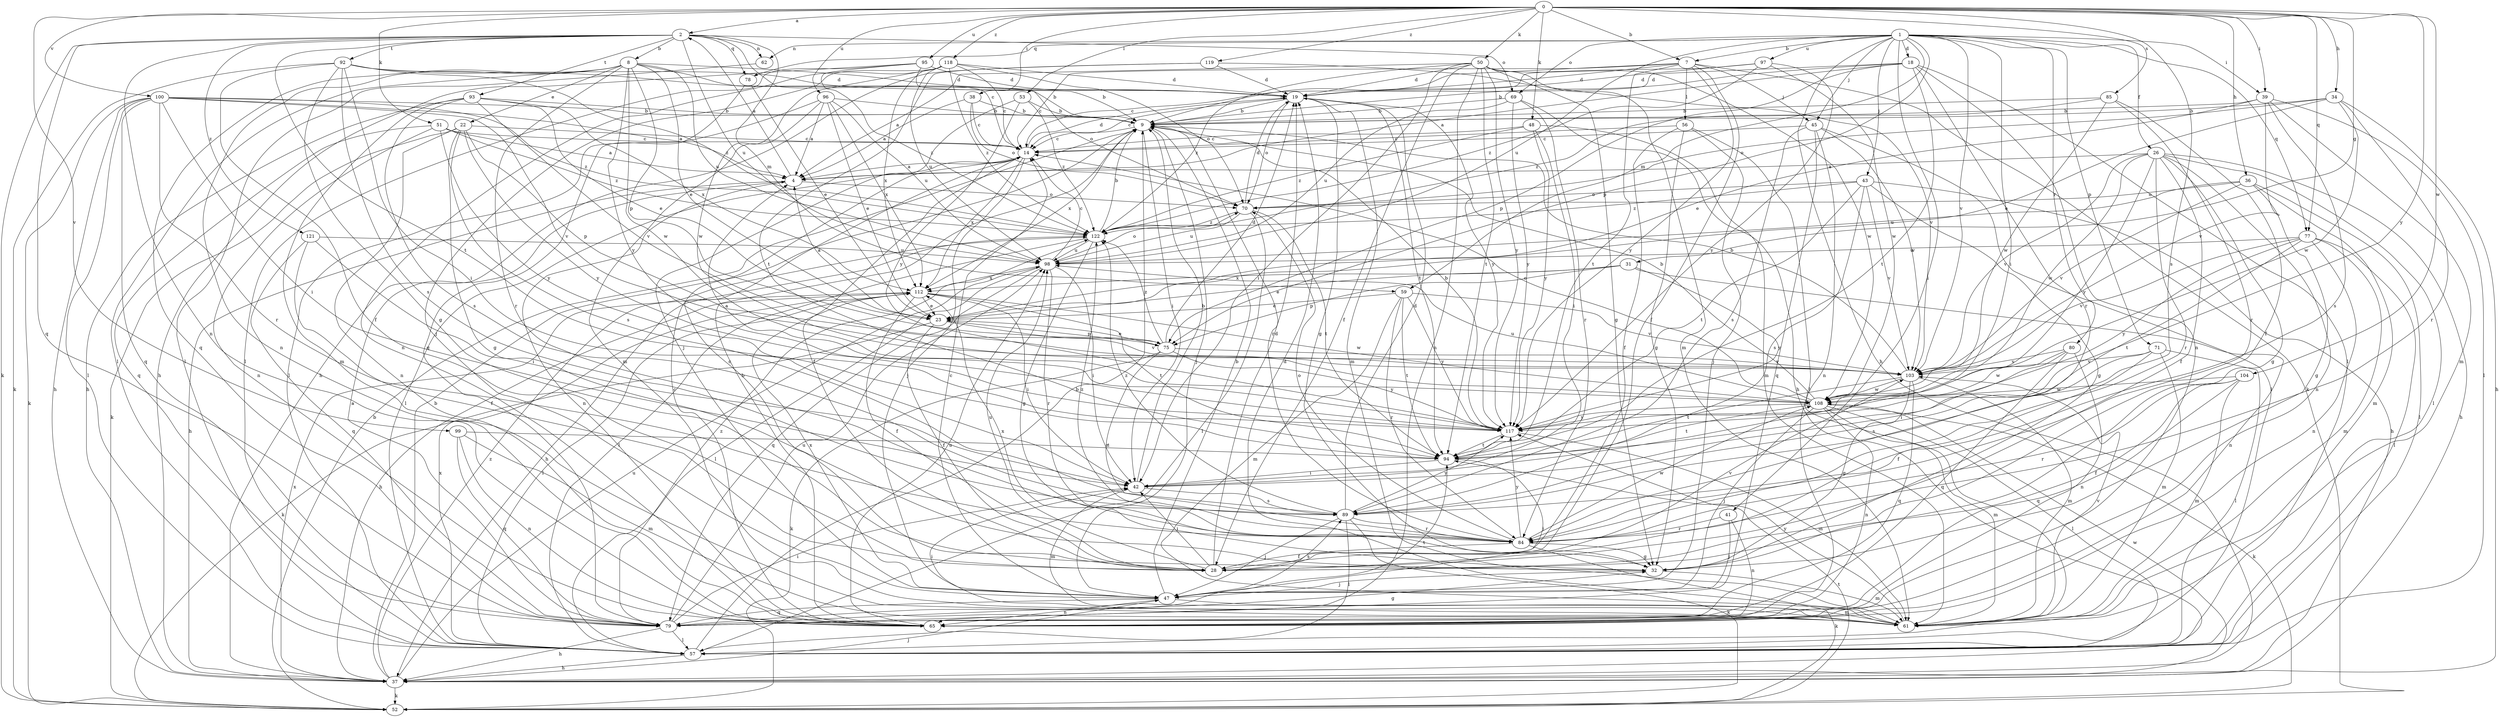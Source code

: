 strict digraph  {
0;
1;
2;
4;
7;
8;
9;
14;
18;
19;
22;
23;
26;
28;
31;
32;
34;
36;
37;
38;
39;
41;
42;
43;
45;
47;
48;
50;
51;
52;
53;
56;
57;
59;
61;
62;
65;
69;
70;
71;
75;
77;
78;
79;
80;
84;
85;
89;
92;
93;
94;
95;
96;
97;
98;
99;
100;
103;
104;
108;
112;
117;
118;
119;
121;
122;
0 -> 2  [label=a];
0 -> 7  [label=b];
0 -> 31  [label=g];
0 -> 34  [label=h];
0 -> 36  [label=h];
0 -> 38  [label=i];
0 -> 39  [label=i];
0 -> 48  [label=k];
0 -> 50  [label=k];
0 -> 51  [label=k];
0 -> 53  [label=l];
0 -> 77  [label=q];
0 -> 85  [label=s];
0 -> 89  [label=s];
0 -> 95  [label=u];
0 -> 96  [label=u];
0 -> 99  [label=v];
0 -> 100  [label=v];
0 -> 104  [label=w];
0 -> 117  [label=y];
0 -> 118  [label=z];
0 -> 119  [label=z];
1 -> 7  [label=b];
1 -> 18  [label=d];
1 -> 26  [label=f];
1 -> 37  [label=h];
1 -> 39  [label=i];
1 -> 41  [label=i];
1 -> 42  [label=i];
1 -> 43  [label=j];
1 -> 45  [label=j];
1 -> 59  [label=m];
1 -> 62  [label=n];
1 -> 69  [label=o];
1 -> 71  [label=p];
1 -> 75  [label=p];
1 -> 77  [label=q];
1 -> 78  [label=q];
1 -> 80  [label=r];
1 -> 97  [label=u];
1 -> 98  [label=u];
1 -> 103  [label=v];
2 -> 8  [label=b];
2 -> 14  [label=c];
2 -> 52  [label=k];
2 -> 59  [label=m];
2 -> 62  [label=n];
2 -> 65  [label=n];
2 -> 69  [label=o];
2 -> 78  [label=q];
2 -> 79  [label=q];
2 -> 92  [label=t];
2 -> 93  [label=t];
2 -> 94  [label=t];
2 -> 98  [label=u];
2 -> 121  [label=z];
4 -> 2  [label=a];
4 -> 37  [label=h];
4 -> 65  [label=n];
4 -> 70  [label=o];
7 -> 9  [label=b];
7 -> 14  [label=c];
7 -> 19  [label=d];
7 -> 28  [label=f];
7 -> 45  [label=j];
7 -> 52  [label=k];
7 -> 56  [label=l];
7 -> 94  [label=t];
7 -> 117  [label=y];
8 -> 19  [label=d];
8 -> 22  [label=e];
8 -> 23  [label=e];
8 -> 57  [label=l];
8 -> 65  [label=n];
8 -> 70  [label=o];
8 -> 75  [label=p];
8 -> 79  [label=q];
8 -> 84  [label=r];
8 -> 98  [label=u];
8 -> 108  [label=w];
8 -> 117  [label=y];
9 -> 14  [label=c];
9 -> 42  [label=i];
9 -> 47  [label=j];
9 -> 84  [label=r];
9 -> 112  [label=x];
14 -> 4  [label=a];
14 -> 19  [label=d];
14 -> 28  [label=f];
14 -> 47  [label=j];
14 -> 57  [label=l];
14 -> 112  [label=x];
18 -> 4  [label=a];
18 -> 9  [label=b];
18 -> 19  [label=d];
18 -> 57  [label=l];
18 -> 65  [label=n];
18 -> 75  [label=p];
18 -> 84  [label=r];
18 -> 94  [label=t];
19 -> 9  [label=b];
19 -> 14  [label=c];
19 -> 32  [label=g];
19 -> 61  [label=m];
19 -> 70  [label=o];
19 -> 94  [label=t];
19 -> 117  [label=y];
22 -> 14  [label=c];
22 -> 32  [label=g];
22 -> 52  [label=k];
22 -> 65  [label=n];
22 -> 75  [label=p];
22 -> 89  [label=s];
22 -> 117  [label=y];
23 -> 4  [label=a];
23 -> 28  [label=f];
23 -> 52  [label=k];
23 -> 75  [label=p];
23 -> 103  [label=v];
26 -> 4  [label=a];
26 -> 28  [label=f];
26 -> 32  [label=g];
26 -> 37  [label=h];
26 -> 57  [label=l];
26 -> 65  [label=n];
26 -> 84  [label=r];
26 -> 103  [label=v];
26 -> 108  [label=w];
26 -> 117  [label=y];
28 -> 14  [label=c];
28 -> 19  [label=d];
28 -> 42  [label=i];
28 -> 98  [label=u];
28 -> 103  [label=v];
31 -> 23  [label=e];
31 -> 65  [label=n];
31 -> 75  [label=p];
31 -> 112  [label=x];
31 -> 117  [label=y];
32 -> 47  [label=j];
32 -> 61  [label=m];
32 -> 112  [label=x];
34 -> 9  [label=b];
34 -> 23  [label=e];
34 -> 37  [label=h];
34 -> 70  [label=o];
34 -> 84  [label=r];
34 -> 108  [label=w];
36 -> 32  [label=g];
36 -> 57  [label=l];
36 -> 61  [label=m];
36 -> 70  [label=o];
36 -> 98  [label=u];
36 -> 103  [label=v];
37 -> 9  [label=b];
37 -> 47  [label=j];
37 -> 52  [label=k];
37 -> 98  [label=u];
37 -> 108  [label=w];
37 -> 112  [label=x];
37 -> 122  [label=z];
38 -> 4  [label=a];
38 -> 9  [label=b];
38 -> 14  [label=c];
38 -> 70  [label=o];
39 -> 9  [label=b];
39 -> 23  [label=e];
39 -> 57  [label=l];
39 -> 61  [label=m];
39 -> 89  [label=s];
39 -> 103  [label=v];
41 -> 47  [label=j];
41 -> 65  [label=n];
41 -> 84  [label=r];
42 -> 9  [label=b];
42 -> 61  [label=m];
42 -> 89  [label=s];
43 -> 32  [label=g];
43 -> 37  [label=h];
43 -> 70  [label=o];
43 -> 89  [label=s];
43 -> 94  [label=t];
43 -> 103  [label=v];
43 -> 122  [label=z];
45 -> 14  [label=c];
45 -> 57  [label=l];
45 -> 65  [label=n];
45 -> 79  [label=q];
45 -> 89  [label=s];
45 -> 103  [label=v];
47 -> 9  [label=b];
47 -> 14  [label=c];
47 -> 61  [label=m];
47 -> 65  [label=n];
47 -> 79  [label=q];
47 -> 89  [label=s];
47 -> 112  [label=x];
48 -> 14  [label=c];
48 -> 42  [label=i];
48 -> 61  [label=m];
48 -> 117  [label=y];
48 -> 122  [label=z];
50 -> 4  [label=a];
50 -> 19  [label=d];
50 -> 28  [label=f];
50 -> 32  [label=g];
50 -> 42  [label=i];
50 -> 61  [label=m];
50 -> 65  [label=n];
50 -> 94  [label=t];
50 -> 108  [label=w];
50 -> 117  [label=y];
50 -> 122  [label=z];
51 -> 4  [label=a];
51 -> 14  [label=c];
51 -> 65  [label=n];
51 -> 79  [label=q];
51 -> 117  [label=y];
51 -> 122  [label=z];
52 -> 9  [label=b];
52 -> 94  [label=t];
53 -> 9  [label=b];
53 -> 47  [label=j];
53 -> 117  [label=y];
53 -> 122  [label=z];
56 -> 14  [label=c];
56 -> 28  [label=f];
56 -> 32  [label=g];
56 -> 47  [label=j];
56 -> 57  [label=l];
57 -> 9  [label=b];
57 -> 37  [label=h];
57 -> 112  [label=x];
59 -> 23  [label=e];
59 -> 61  [label=m];
59 -> 84  [label=r];
59 -> 94  [label=t];
59 -> 103  [label=v];
59 -> 117  [label=y];
61 -> 19  [label=d];
61 -> 42  [label=i];
61 -> 103  [label=v];
61 -> 117  [label=y];
62 -> 57  [label=l];
65 -> 9  [label=b];
65 -> 14  [label=c];
65 -> 98  [label=u];
69 -> 9  [label=b];
69 -> 37  [label=h];
69 -> 84  [label=r];
69 -> 98  [label=u];
69 -> 117  [label=y];
70 -> 19  [label=d];
70 -> 57  [label=l];
70 -> 94  [label=t];
70 -> 98  [label=u];
70 -> 122  [label=z];
71 -> 28  [label=f];
71 -> 57  [label=l];
71 -> 61  [label=m];
71 -> 89  [label=s];
71 -> 103  [label=v];
75 -> 19  [label=d];
75 -> 23  [label=e];
75 -> 52  [label=k];
75 -> 84  [label=r];
75 -> 103  [label=v];
75 -> 117  [label=y];
75 -> 122  [label=z];
77 -> 57  [label=l];
77 -> 61  [label=m];
77 -> 65  [label=n];
77 -> 94  [label=t];
77 -> 98  [label=u];
77 -> 103  [label=v];
77 -> 117  [label=y];
78 -> 23  [label=e];
78 -> 79  [label=q];
79 -> 4  [label=a];
79 -> 32  [label=g];
79 -> 37  [label=h];
79 -> 42  [label=i];
79 -> 57  [label=l];
79 -> 94  [label=t];
79 -> 98  [label=u];
79 -> 122  [label=z];
80 -> 42  [label=i];
80 -> 65  [label=n];
80 -> 79  [label=q];
80 -> 103  [label=v];
80 -> 108  [label=w];
84 -> 28  [label=f];
84 -> 32  [label=g];
84 -> 52  [label=k];
84 -> 70  [label=o];
84 -> 108  [label=w];
84 -> 117  [label=y];
84 -> 122  [label=z];
85 -> 9  [label=b];
85 -> 28  [label=f];
85 -> 84  [label=r];
85 -> 108  [label=w];
85 -> 122  [label=z];
89 -> 19  [label=d];
89 -> 47  [label=j];
89 -> 52  [label=k];
89 -> 57  [label=l];
89 -> 84  [label=r];
89 -> 117  [label=y];
89 -> 122  [label=z];
92 -> 9  [label=b];
92 -> 19  [label=d];
92 -> 28  [label=f];
92 -> 32  [label=g];
92 -> 42  [label=i];
92 -> 52  [label=k];
92 -> 89  [label=s];
92 -> 122  [label=z];
93 -> 9  [label=b];
93 -> 23  [label=e];
93 -> 37  [label=h];
93 -> 61  [label=m];
93 -> 89  [label=s];
93 -> 103  [label=v];
93 -> 112  [label=x];
94 -> 42  [label=i];
94 -> 47  [label=j];
95 -> 9  [label=b];
95 -> 19  [label=d];
95 -> 37  [label=h];
95 -> 57  [label=l];
95 -> 122  [label=z];
96 -> 4  [label=a];
96 -> 9  [label=b];
96 -> 23  [label=e];
96 -> 57  [label=l];
96 -> 61  [label=m];
96 -> 98  [label=u];
96 -> 112  [label=x];
97 -> 14  [label=c];
97 -> 19  [label=d];
97 -> 108  [label=w];
97 -> 117  [label=y];
97 -> 122  [label=z];
98 -> 14  [label=c];
98 -> 42  [label=i];
98 -> 57  [label=l];
98 -> 70  [label=o];
98 -> 79  [label=q];
98 -> 84  [label=r];
98 -> 112  [label=x];
99 -> 61  [label=m];
99 -> 65  [label=n];
99 -> 79  [label=q];
99 -> 94  [label=t];
100 -> 4  [label=a];
100 -> 9  [label=b];
100 -> 37  [label=h];
100 -> 42  [label=i];
100 -> 52  [label=k];
100 -> 57  [label=l];
100 -> 79  [label=q];
100 -> 84  [label=r];
100 -> 103  [label=v];
100 -> 122  [label=z];
103 -> 9  [label=b];
103 -> 32  [label=g];
103 -> 61  [label=m];
103 -> 79  [label=q];
103 -> 94  [label=t];
103 -> 108  [label=w];
104 -> 28  [label=f];
104 -> 61  [label=m];
104 -> 79  [label=q];
104 -> 84  [label=r];
104 -> 108  [label=w];
108 -> 9  [label=b];
108 -> 14  [label=c];
108 -> 47  [label=j];
108 -> 52  [label=k];
108 -> 57  [label=l];
108 -> 61  [label=m];
108 -> 65  [label=n];
108 -> 94  [label=t];
108 -> 98  [label=u];
108 -> 117  [label=y];
112 -> 23  [label=e];
112 -> 28  [label=f];
112 -> 37  [label=h];
112 -> 42  [label=i];
112 -> 57  [label=l];
112 -> 94  [label=t];
112 -> 108  [label=w];
117 -> 4  [label=a];
117 -> 9  [label=b];
117 -> 61  [label=m];
117 -> 94  [label=t];
118 -> 14  [label=c];
118 -> 19  [label=d];
118 -> 47  [label=j];
118 -> 65  [label=n];
118 -> 70  [label=o];
118 -> 98  [label=u];
118 -> 108  [label=w];
118 -> 112  [label=x];
118 -> 122  [label=z];
119 -> 19  [label=d];
119 -> 37  [label=h];
119 -> 94  [label=t];
119 -> 103  [label=v];
121 -> 28  [label=f];
121 -> 42  [label=i];
121 -> 79  [label=q];
121 -> 98  [label=u];
122 -> 9  [label=b];
122 -> 32  [label=g];
122 -> 37  [label=h];
122 -> 57  [label=l];
122 -> 98  [label=u];
}
